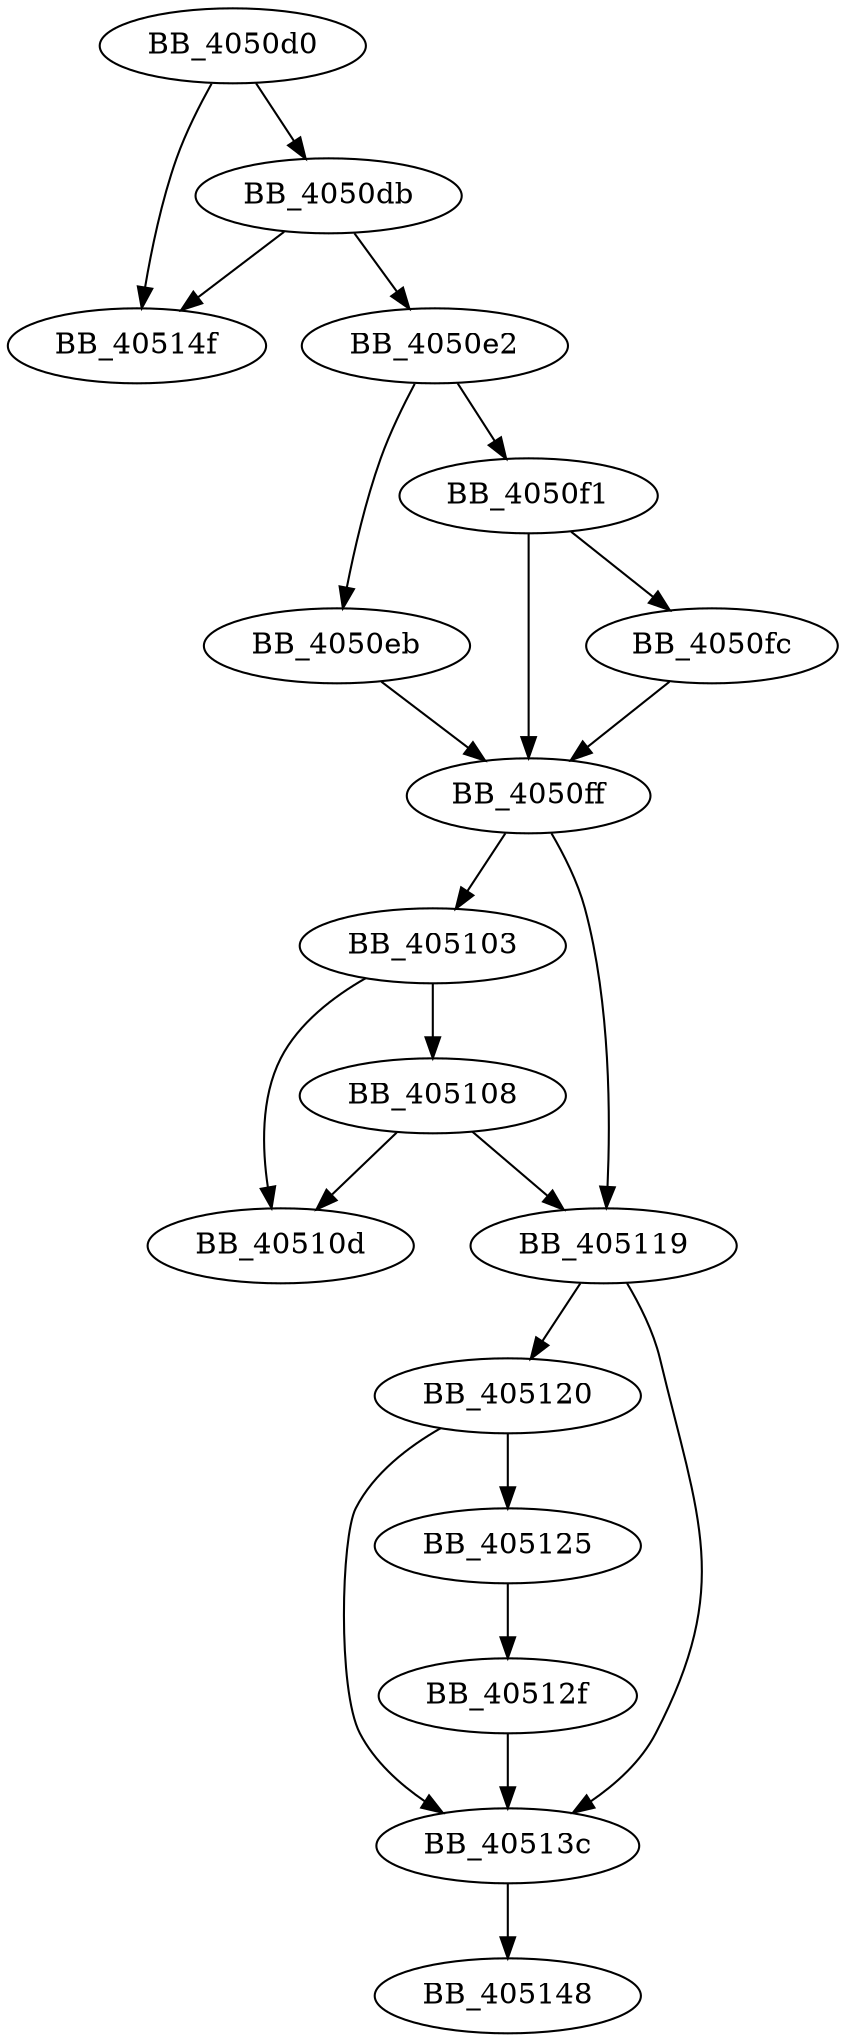 DiGraph sub_4050D0{
BB_4050d0->BB_4050db
BB_4050d0->BB_40514f
BB_4050db->BB_4050e2
BB_4050db->BB_40514f
BB_4050e2->BB_4050eb
BB_4050e2->BB_4050f1
BB_4050eb->BB_4050ff
BB_4050f1->BB_4050fc
BB_4050f1->BB_4050ff
BB_4050fc->BB_4050ff
BB_4050ff->BB_405103
BB_4050ff->BB_405119
BB_405103->BB_405108
BB_405103->BB_40510d
BB_405108->BB_40510d
BB_405108->BB_405119
BB_405119->BB_405120
BB_405119->BB_40513c
BB_405120->BB_405125
BB_405120->BB_40513c
BB_405125->BB_40512f
BB_40512f->BB_40513c
BB_40513c->BB_405148
}
